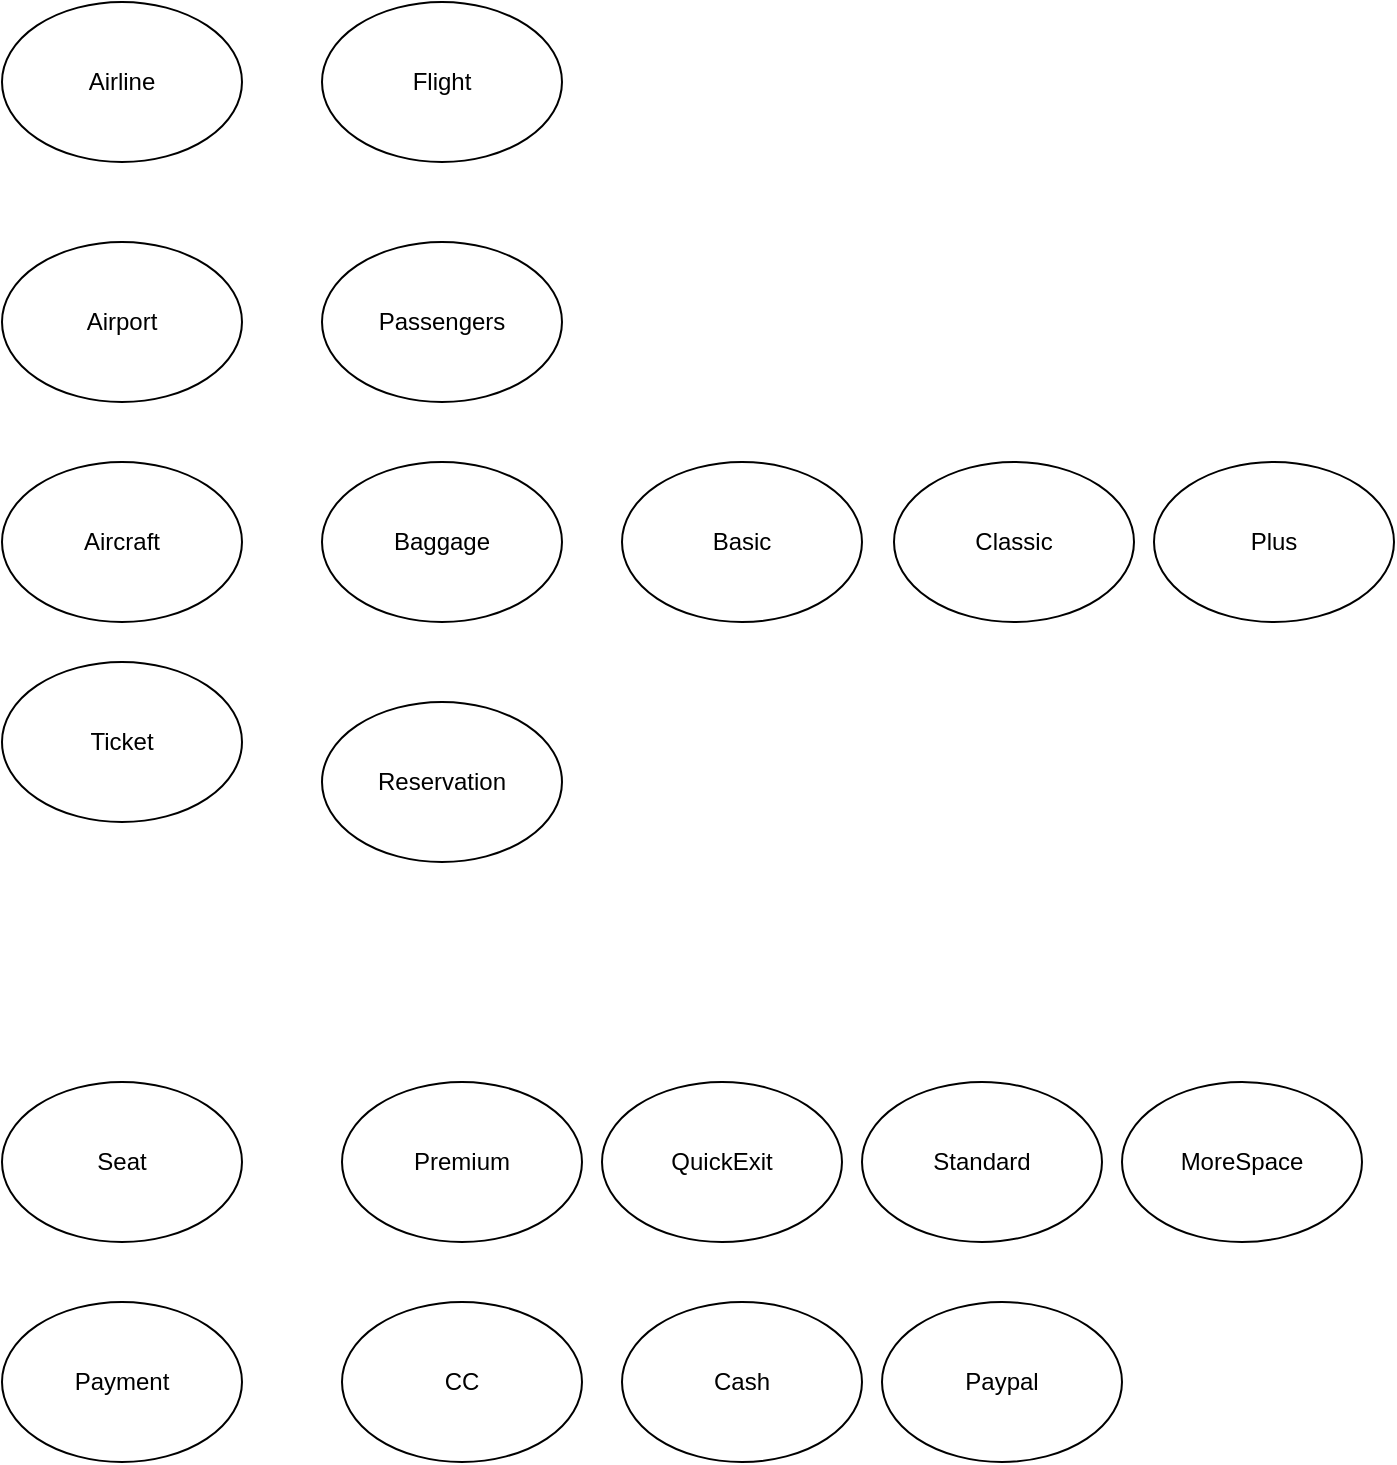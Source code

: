 <mxfile version="17.5.0" type="device" pages="4"><diagram id="a_uwfFRu3vG44feyyMWs" name="Page-1"><mxGraphModel dx="1298" dy="809" grid="1" gridSize="10" guides="1" tooltips="1" connect="1" arrows="1" fold="1" page="1" pageScale="1" pageWidth="827" pageHeight="1169" math="0" shadow="0"><root><mxCell id="0"/><mxCell id="1" parent="0"/><mxCell id="HZhIgN9hbMMNBSBtxL4_-1" value="Airline" style="ellipse;whiteSpace=wrap;html=1;" parent="1" vertex="1"><mxGeometry x="30" y="70" width="120" height="80" as="geometry"/></mxCell><mxCell id="HZhIgN9hbMMNBSBtxL4_-2" value="Airport" style="ellipse;whiteSpace=wrap;html=1;" parent="1" vertex="1"><mxGeometry x="30" y="190" width="120" height="80" as="geometry"/></mxCell><mxCell id="HZhIgN9hbMMNBSBtxL4_-3" value="Flight" style="ellipse;whiteSpace=wrap;html=1;" parent="1" vertex="1"><mxGeometry x="190" y="70" width="120" height="80" as="geometry"/></mxCell><mxCell id="HZhIgN9hbMMNBSBtxL4_-4" value="Passengers" style="ellipse;whiteSpace=wrap;html=1;" parent="1" vertex="1"><mxGeometry x="190" y="190" width="120" height="80" as="geometry"/></mxCell><mxCell id="HZhIgN9hbMMNBSBtxL4_-5" value="Aircraft" style="ellipse;whiteSpace=wrap;html=1;" parent="1" vertex="1"><mxGeometry x="30" y="300" width="120" height="80" as="geometry"/></mxCell><mxCell id="HZhIgN9hbMMNBSBtxL4_-6" value="Baggage" style="ellipse;whiteSpace=wrap;html=1;" parent="1" vertex="1"><mxGeometry x="190" y="300" width="120" height="80" as="geometry"/></mxCell><mxCell id="HZhIgN9hbMMNBSBtxL4_-7" value="Ticket" style="ellipse;whiteSpace=wrap;html=1;" parent="1" vertex="1"><mxGeometry x="30" y="400" width="120" height="80" as="geometry"/></mxCell><mxCell id="HZhIgN9hbMMNBSBtxL4_-9" value="Reservation" style="ellipse;whiteSpace=wrap;html=1;" parent="1" vertex="1"><mxGeometry x="190" y="420" width="120" height="80" as="geometry"/></mxCell><mxCell id="HZhIgN9hbMMNBSBtxL4_-10" value="Basic" style="ellipse;whiteSpace=wrap;html=1;" parent="1" vertex="1"><mxGeometry x="340" y="300" width="120" height="80" as="geometry"/></mxCell><mxCell id="HZhIgN9hbMMNBSBtxL4_-11" value="Classic" style="ellipse;whiteSpace=wrap;html=1;" parent="1" vertex="1"><mxGeometry x="476" y="300" width="120" height="80" as="geometry"/></mxCell><mxCell id="HZhIgN9hbMMNBSBtxL4_-12" value="Plus" style="ellipse;whiteSpace=wrap;html=1;" parent="1" vertex="1"><mxGeometry x="606" y="300" width="120" height="80" as="geometry"/></mxCell><mxCell id="HZhIgN9hbMMNBSBtxL4_-13" value="Seat" style="ellipse;whiteSpace=wrap;html=1;" parent="1" vertex="1"><mxGeometry x="30" y="610" width="120" height="80" as="geometry"/></mxCell><mxCell id="HZhIgN9hbMMNBSBtxL4_-14" value="Premium" style="ellipse;whiteSpace=wrap;html=1;" parent="1" vertex="1"><mxGeometry x="200" y="610" width="120" height="80" as="geometry"/></mxCell><mxCell id="HZhIgN9hbMMNBSBtxL4_-15" value="QuickExit" style="ellipse;whiteSpace=wrap;html=1;" parent="1" vertex="1"><mxGeometry x="330" y="610" width="120" height="80" as="geometry"/></mxCell><mxCell id="HZhIgN9hbMMNBSBtxL4_-17" value="Standard" style="ellipse;whiteSpace=wrap;html=1;" parent="1" vertex="1"><mxGeometry x="460" y="610" width="120" height="80" as="geometry"/></mxCell><mxCell id="HZhIgN9hbMMNBSBtxL4_-18" value="MoreSpace" style="ellipse;whiteSpace=wrap;html=1;" parent="1" vertex="1"><mxGeometry x="590" y="610" width="120" height="80" as="geometry"/></mxCell><mxCell id="HZhIgN9hbMMNBSBtxL4_-21" value="Payment" style="ellipse;whiteSpace=wrap;html=1;" parent="1" vertex="1"><mxGeometry x="30" y="720" width="120" height="80" as="geometry"/></mxCell><mxCell id="HZhIgN9hbMMNBSBtxL4_-22" value="CC" style="ellipse;whiteSpace=wrap;html=1;" parent="1" vertex="1"><mxGeometry x="200" y="720" width="120" height="80" as="geometry"/></mxCell><mxCell id="HZhIgN9hbMMNBSBtxL4_-23" value="Cash" style="ellipse;whiteSpace=wrap;html=1;" parent="1" vertex="1"><mxGeometry x="340" y="720" width="120" height="80" as="geometry"/></mxCell><mxCell id="HZhIgN9hbMMNBSBtxL4_-24" value="Paypal" style="ellipse;whiteSpace=wrap;html=1;" parent="1" vertex="1"><mxGeometry x="470" y="720" width="120" height="80" as="geometry"/></mxCell></root></mxGraphModel></diagram><diagram id="KmW5DeA9jSGPlyoDzSWc" name="Page-2"><mxGraphModel dx="1538" dy="1978" grid="1" gridSize="10" guides="1" tooltips="1" connect="1" arrows="1" fold="1" page="1" pageScale="1" pageWidth="827" pageHeight="1169" math="0" shadow="0"><root><mxCell id="I9JeGQRTR1h7zOZAoQEw-0"/><mxCell id="I9JeGQRTR1h7zOZAoQEw-1" parent="I9JeGQRTR1h7zOZAoQEw-0"/><mxCell id="eCKdmhLpp4G60DsNMGxf-1" style="edgeStyle=orthogonalEdgeStyle;rounded=0;orthogonalLoop=1;jettySize=auto;html=1;" parent="I9JeGQRTR1h7zOZAoQEw-1" source="tv_BEO9VZ9DkqVqSIAEs-0" target="eCKdmhLpp4G60DsNMGxf-0" edge="1"><mxGeometry relative="1" as="geometry"/></mxCell><mxCell id="tv_BEO9VZ9DkqVqSIAEs-0" value="Flight" style="ellipse;whiteSpace=wrap;html=1;" parent="I9JeGQRTR1h7zOZAoQEw-1" vertex="1"><mxGeometry x="70" y="20" width="120" height="70" as="geometry"/></mxCell><mxCell id="3WEuZ0M2PVAm74uRPGSC-1" style="edgeStyle=orthogonalEdgeStyle;rounded=0;orthogonalLoop=1;jettySize=auto;html=1;entryX=0.5;entryY=0;entryDx=0;entryDy=0;" parent="I9JeGQRTR1h7zOZAoQEw-1" source="eCKdmhLpp4G60DsNMGxf-0" target="3WEuZ0M2PVAm74uRPGSC-0" edge="1"><mxGeometry relative="1" as="geometry"/></mxCell><mxCell id="eCKdmhLpp4G60DsNMGxf-0" value="Airport" style="ellipse;whiteSpace=wrap;html=1;" parent="I9JeGQRTR1h7zOZAoQEw-1" vertex="1"><mxGeometry x="70" y="140" width="120" height="80" as="geometry"/></mxCell><mxCell id="JhBUEWaMXx4jxa0Gp677-1" style="edgeStyle=orthogonalEdgeStyle;rounded=0;orthogonalLoop=1;jettySize=auto;html=1;entryX=0.5;entryY=0;entryDx=0;entryDy=0;" parent="I9JeGQRTR1h7zOZAoQEw-1" source="3WEuZ0M2PVAm74uRPGSC-0" target="JhBUEWaMXx4jxa0Gp677-0" edge="1"><mxGeometry relative="1" as="geometry"/></mxCell><mxCell id="3WEuZ0M2PVAm74uRPGSC-0" value="Aircraft" style="ellipse;whiteSpace=wrap;html=1;" parent="I9JeGQRTR1h7zOZAoQEw-1" vertex="1"><mxGeometry x="70" y="280" width="120" height="80" as="geometry"/></mxCell><mxCell id="JhBUEWaMXx4jxa0Gp677-0" value="Airline" style="ellipse;whiteSpace=wrap;html=1;" parent="I9JeGQRTR1h7zOZAoQEw-1" vertex="1"><mxGeometry x="70" y="400" width="120" height="80" as="geometry"/></mxCell><mxCell id="JVO5oGrmzNmtSRmciASG-1" style="edgeStyle=orthogonalEdgeStyle;rounded=0;orthogonalLoop=1;jettySize=auto;html=1;entryX=1;entryY=0.5;entryDx=0;entryDy=0;" parent="I9JeGQRTR1h7zOZAoQEw-1" source="JVO5oGrmzNmtSRmciASG-0" target="tv_BEO9VZ9DkqVqSIAEs-0" edge="1"><mxGeometry relative="1" as="geometry"/></mxCell><mxCell id="CA2OW-69kAXnZ0AIsn0A-1" style="edgeStyle=orthogonalEdgeStyle;rounded=0;orthogonalLoop=1;jettySize=auto;html=1;entryX=0.5;entryY=0;entryDx=0;entryDy=0;" parent="I9JeGQRTR1h7zOZAoQEw-1" source="JVO5oGrmzNmtSRmciASG-0" target="CA2OW-69kAXnZ0AIsn0A-0" edge="1"><mxGeometry relative="1" as="geometry"/></mxCell><mxCell id="J2_vntxFzoTJBFhkqHbi-1" style="edgeStyle=orthogonalEdgeStyle;rounded=0;orthogonalLoop=1;jettySize=auto;html=1;" parent="I9JeGQRTR1h7zOZAoQEw-1" source="JVO5oGrmzNmtSRmciASG-0" target="J2_vntxFzoTJBFhkqHbi-0" edge="1"><mxGeometry relative="1" as="geometry"/></mxCell><mxCell id="S6NK3jqSGST2RUoQkWx9-1" style="edgeStyle=orthogonalEdgeStyle;rounded=0;orthogonalLoop=1;jettySize=auto;html=1;entryX=0.5;entryY=0;entryDx=0;entryDy=0;" parent="I9JeGQRTR1h7zOZAoQEw-1" source="JVO5oGrmzNmtSRmciASG-0" target="S6NK3jqSGST2RUoQkWx9-0" edge="1"><mxGeometry relative="1" as="geometry"/></mxCell><mxCell id="JVO5oGrmzNmtSRmciASG-0" value="Ticket" style="ellipse;whiteSpace=wrap;html=1;" parent="I9JeGQRTR1h7zOZAoQEw-1" vertex="1"><mxGeometry x="324" y="15" width="120" height="80" as="geometry"/></mxCell><mxCell id="CA2OW-69kAXnZ0AIsn0A-0" value="Passengers" style="ellipse;whiteSpace=wrap;html=1;" parent="I9JeGQRTR1h7zOZAoQEw-1" vertex="1"><mxGeometry x="324" y="140" width="120" height="80" as="geometry"/></mxCell><mxCell id="J2_vntxFzoTJBFhkqHbi-0" value="Baggage" style="ellipse;whiteSpace=wrap;html=1;" parent="I9JeGQRTR1h7zOZAoQEw-1" vertex="1"><mxGeometry x="480" y="140" width="120" height="80" as="geometry"/></mxCell><mxCell id="S6NK3jqSGST2RUoQkWx9-0" value="Seat" style="ellipse;whiteSpace=wrap;html=1;" parent="I9JeGQRTR1h7zOZAoQEw-1" vertex="1"><mxGeometry x="640" y="140" width="120" height="80" as="geometry"/></mxCell><mxCell id="be31aoiLNStLM6JRSYig-1" style="edgeStyle=orthogonalEdgeStyle;rounded=0;orthogonalLoop=1;jettySize=auto;html=1;entryX=0.5;entryY=0;entryDx=0;entryDy=0;" parent="I9JeGQRTR1h7zOZAoQEw-1" source="be31aoiLNStLM6JRSYig-0" target="JVO5oGrmzNmtSRmciASG-0" edge="1"><mxGeometry relative="1" as="geometry"/></mxCell><mxCell id="4_vLGrYF5ggEElnCvfEf-1" style="edgeStyle=orthogonalEdgeStyle;rounded=0;orthogonalLoop=1;jettySize=auto;html=1;" parent="I9JeGQRTR1h7zOZAoQEw-1" source="be31aoiLNStLM6JRSYig-0" target="4_vLGrYF5ggEElnCvfEf-0" edge="1"><mxGeometry relative="1" as="geometry"/></mxCell><mxCell id="be31aoiLNStLM6JRSYig-0" value="Reservation" style="ellipse;whiteSpace=wrap;html=1;" parent="I9JeGQRTR1h7zOZAoQEw-1" vertex="1"><mxGeometry x="324" y="-140" width="120" height="80" as="geometry"/></mxCell><mxCell id="4_vLGrYF5ggEElnCvfEf-0" value="Payment" style="ellipse;whiteSpace=wrap;html=1;" parent="I9JeGQRTR1h7zOZAoQEw-1" vertex="1"><mxGeometry x="540" y="-140" width="120" height="80" as="geometry"/></mxCell></root></mxGraphModel></diagram><diagram id="tEo7QOd-Q7iEK23yBEtt" name="UML"><mxGraphModel dx="1061" dy="558" grid="1" gridSize="10" guides="1" tooltips="1" connect="1" arrows="1" fold="1" page="1" pageScale="1" pageWidth="827" pageHeight="1169" math="0" shadow="0"><root><mxCell id="0"/><mxCell id="1" parent="0"/><mxCell id="F2ZtHa2dOyLgXMzhOq1F-2" value="Airline" style="swimlane;fontStyle=0;childLayout=stackLayout;horizontal=1;startSize=30;horizontalStack=0;resizeParent=1;resizeParentMax=0;resizeLast=0;collapsible=1;marginBottom=0;" parent="1" vertex="1"><mxGeometry x="1097" y="390" width="140" height="90" as="geometry"/></mxCell><mxCell id="F2ZtHa2dOyLgXMzhOq1F-3" value="+ code: String" style="text;strokeColor=none;fillColor=none;align=left;verticalAlign=middle;spacingLeft=4;spacingRight=4;overflow=hidden;points=[[0,0.5],[1,0.5]];portConstraint=eastwest;rotatable=0;" parent="F2ZtHa2dOyLgXMzhOq1F-2" vertex="1"><mxGeometry y="30" width="140" height="30" as="geometry"/></mxCell><mxCell id="F2ZtHa2dOyLgXMzhOq1F-4" value="+ name: String" style="text;strokeColor=none;fillColor=none;align=left;verticalAlign=middle;spacingLeft=4;spacingRight=4;overflow=hidden;points=[[0,0.5],[1,0.5]];portConstraint=eastwest;rotatable=0;" parent="F2ZtHa2dOyLgXMzhOq1F-2" vertex="1"><mxGeometry y="60" width="140" height="30" as="geometry"/></mxCell><mxCell id="F2ZtHa2dOyLgXMzhOq1F-6" value="Airport" style="swimlane;fontStyle=0;childLayout=stackLayout;horizontal=1;startSize=30;horizontalStack=0;resizeParent=1;resizeParentMax=0;resizeLast=0;collapsible=1;marginBottom=0;" parent="1" vertex="1"><mxGeometry x="1097" y="265" width="140" height="90" as="geometry"><mxRectangle x="70" y="100" width="70" height="30" as="alternateBounds"/></mxGeometry></mxCell><mxCell id="F2ZtHa2dOyLgXMzhOq1F-7" value="+ code: String" style="text;strokeColor=none;fillColor=none;align=left;verticalAlign=middle;spacingLeft=4;spacingRight=4;overflow=hidden;points=[[0,0.5],[1,0.5]];portConstraint=eastwest;rotatable=0;" parent="F2ZtHa2dOyLgXMzhOq1F-6" vertex="1"><mxGeometry y="30" width="140" height="30" as="geometry"/></mxCell><mxCell id="F2ZtHa2dOyLgXMzhOq1F-8" value="+ name: String" style="text;strokeColor=none;fillColor=none;align=left;verticalAlign=middle;spacingLeft=4;spacingRight=4;overflow=hidden;points=[[0,0.5],[1,0.5]];portConstraint=eastwest;rotatable=0;" parent="F2ZtHa2dOyLgXMzhOq1F-6" vertex="1"><mxGeometry y="60" width="140" height="30" as="geometry"/></mxCell><mxCell id="F2ZtHa2dOyLgXMzhOq1F-14" style="edgeStyle=orthogonalEdgeStyle;rounded=0;orthogonalLoop=1;jettySize=auto;html=1;entryX=-0.015;entryY=0.532;entryDx=0;entryDy=0;entryPerimeter=0;" parent="1" source="F2ZtHa2dOyLgXMzhOq1F-9" target="F2ZtHa2dOyLgXMzhOq1F-3" edge="1"><mxGeometry relative="1" as="geometry"/></mxCell><mxCell id="F2ZtHa2dOyLgXMzhOq1F-9" value="Aircraft" style="swimlane;fontStyle=0;childLayout=stackLayout;horizontal=1;startSize=30;horizontalStack=0;resizeParent=1;resizeParentMax=0;resizeLast=0;collapsible=1;marginBottom=0;" parent="1" vertex="1"><mxGeometry x="803.5" y="420" width="220" height="150" as="geometry"><mxRectangle x="70" y="100" width="70" height="30" as="alternateBounds"/></mxGeometry></mxCell><mxCell id="F2ZtHa2dOyLgXMzhOq1F-10" value="+ code: String" style="text;strokeColor=none;fillColor=none;align=left;verticalAlign=middle;spacingLeft=4;spacingRight=4;overflow=hidden;points=[[0,0.5],[1,0.5]];portConstraint=eastwest;rotatable=0;" parent="F2ZtHa2dOyLgXMzhOq1F-9" vertex="1"><mxGeometry y="30" width="220" height="30" as="geometry"/></mxCell><mxCell id="F2ZtHa2dOyLgXMzhOq1F-11" value="+ model: String" style="text;strokeColor=none;fillColor=none;align=left;verticalAlign=middle;spacingLeft=4;spacingRight=4;overflow=hidden;points=[[0,0.5],[1,0.5]];portConstraint=eastwest;rotatable=0;" parent="F2ZtHa2dOyLgXMzhOq1F-9" vertex="1"><mxGeometry y="60" width="220" height="30" as="geometry"/></mxCell><mxCell id="F2ZtHa2dOyLgXMzhOq1F-12" value="+ seatSections: Map&lt;Int, SeatSection&gt;" style="text;strokeColor=none;fillColor=none;align=left;verticalAlign=middle;spacingLeft=4;spacingRight=4;overflow=hidden;points=[[0,0.5],[1,0.5]];portConstraint=eastwest;rotatable=0;" parent="F2ZtHa2dOyLgXMzhOq1F-9" vertex="1"><mxGeometry y="90" width="220" height="30" as="geometry"/></mxCell><mxCell id="XBv8cgXg4sKdCfsdHsZY-20" value="+ model: String" style="text;strokeColor=none;fillColor=none;align=left;verticalAlign=middle;spacingLeft=4;spacingRight=4;overflow=hidden;points=[[0,0.5],[1,0.5]];portConstraint=eastwest;rotatable=0;" vertex="1" parent="F2ZtHa2dOyLgXMzhOq1F-9"><mxGeometry y="120" width="220" height="30" as="geometry"/></mxCell><mxCell id="F2ZtHa2dOyLgXMzhOq1F-15" value="Seat" style="swimlane;fontStyle=0;childLayout=stackLayout;horizontal=1;startSize=30;horizontalStack=0;resizeParent=1;resizeParentMax=0;resizeLast=0;collapsible=1;marginBottom=0;" parent="1" vertex="1"><mxGeometry x="744" y="650" width="146" height="150" as="geometry"/></mxCell><mxCell id="F2ZtHa2dOyLgXMzhOq1F-16" value="+ number: String" style="text;strokeColor=none;fillColor=none;align=left;verticalAlign=middle;spacingLeft=4;spacingRight=4;overflow=hidden;points=[[0,0.5],[1,0.5]];portConstraint=eastwest;rotatable=0;" parent="F2ZtHa2dOyLgXMzhOq1F-15" vertex="1"><mxGeometry y="30" width="146" height="30" as="geometry"/></mxCell><mxCell id="F2ZtHa2dOyLgXMzhOq1F-17" value="+ price: BigDecimal" style="text;strokeColor=none;fillColor=none;align=left;verticalAlign=middle;spacingLeft=4;spacingRight=4;overflow=hidden;points=[[0,0.5],[1,0.5]];portConstraint=eastwest;rotatable=0;" parent="F2ZtHa2dOyLgXMzhOq1F-15" vertex="1"><mxGeometry y="60" width="146" height="30" as="geometry"/></mxCell><mxCell id="XBv8cgXg4sKdCfsdHsZY-27" value="+ seatStatus: SeatStatus" style="text;strokeColor=none;fillColor=none;align=left;verticalAlign=middle;spacingLeft=4;spacingRight=4;overflow=hidden;points=[[0,0.5],[1,0.5]];portConstraint=eastwest;rotatable=0;" vertex="1" parent="F2ZtHa2dOyLgXMzhOq1F-15"><mxGeometry y="90" width="146" height="30" as="geometry"/></mxCell><mxCell id="XBv8cgXg4sKdCfsdHsZY-28" value="+ seatClass: SeatClass" style="text;strokeColor=none;fillColor=none;align=left;verticalAlign=middle;spacingLeft=4;spacingRight=4;overflow=hidden;points=[[0,0.5],[1,0.5]];portConstraint=eastwest;rotatable=0;" vertex="1" parent="F2ZtHa2dOyLgXMzhOq1F-15"><mxGeometry y="120" width="146" height="30" as="geometry"/></mxCell><mxCell id="F2ZtHa2dOyLgXMzhOq1F-18" value="BaggagePackage" style="swimlane;fontStyle=0;childLayout=stackLayout;horizontal=1;startSize=30;horizontalStack=0;resizeParent=1;resizeParentMax=0;resizeLast=0;collapsible=1;marginBottom=0;" parent="1" vertex="1"><mxGeometry x="900" y="650" width="180" height="180" as="geometry"/></mxCell><mxCell id="F2ZtHa2dOyLgXMzhOq1F-19" value="+ name: String" style="text;strokeColor=none;fillColor=none;align=left;verticalAlign=middle;spacingLeft=4;spacingRight=4;overflow=hidden;points=[[0,0.5],[1,0.5]];portConstraint=eastwest;rotatable=0;" parent="F2ZtHa2dOyLgXMzhOq1F-18" vertex="1"><mxGeometry y="30" width="180" height="30" as="geometry"/></mxCell><mxCell id="F2ZtHa2dOyLgXMzhOq1F-20" value="+ price: BigDecimal" style="text;strokeColor=none;fillColor=none;align=left;verticalAlign=middle;spacingLeft=4;spacingRight=4;overflow=hidden;points=[[0,0.5],[1,0.5]];portConstraint=eastwest;rotatable=0;" parent="F2ZtHa2dOyLgXMzhOq1F-18" vertex="1"><mxGeometry y="60" width="180" height="30" as="geometry"/></mxCell><mxCell id="F2ZtHa2dOyLgXMzhOq1F-21" value="+ personalQty: Int" style="text;strokeColor=none;fillColor=none;align=left;verticalAlign=middle;spacingLeft=4;spacingRight=4;overflow=hidden;points=[[0,0.5],[1,0.5]];portConstraint=eastwest;rotatable=0;" parent="F2ZtHa2dOyLgXMzhOq1F-18" vertex="1"><mxGeometry y="90" width="180" height="30" as="geometry"/></mxCell><mxCell id="F2ZtHa2dOyLgXMzhOq1F-22" value="+ handQty: Int" style="text;strokeColor=none;fillColor=none;align=left;verticalAlign=middle;spacingLeft=4;spacingRight=4;overflow=hidden;points=[[0,0.5],[1,0.5]];portConstraint=eastwest;rotatable=0;" parent="F2ZtHa2dOyLgXMzhOq1F-18" vertex="1"><mxGeometry y="120" width="180" height="30" as="geometry"/></mxCell><mxCell id="F2ZtHa2dOyLgXMzhOq1F-23" value="+ checked: Int" style="text;strokeColor=none;fillColor=none;align=left;verticalAlign=middle;spacingLeft=4;spacingRight=4;overflow=hidden;points=[[0,0.5],[1,0.5]];portConstraint=eastwest;rotatable=0;" parent="F2ZtHa2dOyLgXMzhOq1F-18" vertex="1"><mxGeometry y="150" width="180" height="30" as="geometry"/></mxCell><mxCell id="F2ZtHa2dOyLgXMzhOq1F-24" value="Passenger" style="swimlane;fontStyle=0;childLayout=stackLayout;horizontal=1;startSize=30;horizontalStack=0;resizeParent=1;resizeParentMax=0;resizeLast=0;collapsible=1;marginBottom=0;" parent="1" vertex="1"><mxGeometry x="590" y="650" width="140" height="120" as="geometry"><mxRectangle x="70" y="100" width="70" height="30" as="alternateBounds"/></mxGeometry></mxCell><mxCell id="F2ZtHa2dOyLgXMzhOq1F-25" value="+ name: String" style="text;strokeColor=none;fillColor=none;align=left;verticalAlign=middle;spacingLeft=4;spacingRight=4;overflow=hidden;points=[[0,0.5],[1,0.5]];portConstraint=eastwest;rotatable=0;" parent="F2ZtHa2dOyLgXMzhOq1F-24" vertex="1"><mxGeometry y="30" width="140" height="30" as="geometry"/></mxCell><mxCell id="F2ZtHa2dOyLgXMzhOq1F-26" value="+ email: String" style="text;strokeColor=none;fillColor=none;align=left;verticalAlign=middle;spacingLeft=4;spacingRight=4;overflow=hidden;points=[[0,0.5],[1,0.5]];portConstraint=eastwest;rotatable=0;" parent="F2ZtHa2dOyLgXMzhOq1F-24" vertex="1"><mxGeometry y="60" width="140" height="30" as="geometry"/></mxCell><mxCell id="F2ZtHa2dOyLgXMzhOq1F-27" value="+ phone: String" style="text;strokeColor=none;fillColor=none;align=left;verticalAlign=middle;spacingLeft=4;spacingRight=4;overflow=hidden;points=[[0,0.5],[1,0.5]];portConstraint=eastwest;rotatable=0;" parent="F2ZtHa2dOyLgXMzhOq1F-24" vertex="1"><mxGeometry y="90" width="140" height="30" as="geometry"/></mxCell><mxCell id="F2ZtHa2dOyLgXMzhOq1F-37" style="edgeStyle=orthogonalEdgeStyle;rounded=0;orthogonalLoop=1;jettySize=auto;html=1;" parent="1" source="F2ZtHa2dOyLgXMzhOq1F-28" target="F2ZtHa2dOyLgXMzhOq1F-35" edge="1"><mxGeometry relative="1" as="geometry"><mxPoint x="820" y="300" as="targetPoint"/><Array as="points"><mxPoint x="880" y="310"/></Array></mxGeometry></mxCell><mxCell id="F2ZtHa2dOyLgXMzhOq1F-39" style="edgeStyle=orthogonalEdgeStyle;rounded=0;orthogonalLoop=1;jettySize=auto;html=1;entryX=0.008;entryY=0.326;entryDx=0;entryDy=0;entryPerimeter=0;" parent="1" source="F2ZtHa2dOyLgXMzhOq1F-28" target="F2ZtHa2dOyLgXMzhOq1F-11" edge="1"><mxGeometry relative="1" as="geometry"/></mxCell><mxCell id="F2ZtHa2dOyLgXMzhOq1F-28" value="Flight" style="swimlane;fontStyle=0;childLayout=stackLayout;horizontal=1;startSize=30;horizontalStack=0;resizeParent=1;resizeParentMax=0;resizeLast=0;collapsible=1;marginBottom=0;" parent="1" vertex="1"><mxGeometry x="370" y="220" width="360" height="180" as="geometry"/></mxCell><mxCell id="F2ZtHa2dOyLgXMzhOq1F-29" value="+ number: String" style="text;strokeColor=none;fillColor=none;align=left;verticalAlign=middle;spacingLeft=4;spacingRight=4;overflow=hidden;points=[[0,0.5],[1,0.5]];portConstraint=eastwest;rotatable=0;" parent="F2ZtHa2dOyLgXMzhOq1F-28" vertex="1"><mxGeometry y="30" width="360" height="30" as="geometry"/></mxCell><mxCell id="F2ZtHa2dOyLgXMzhOq1F-30" value="+ airCraft: Aircraft" style="text;strokeColor=none;fillColor=none;align=left;verticalAlign=middle;spacingLeft=4;spacingRight=4;overflow=hidden;points=[[0,0.5],[1,0.5]];portConstraint=eastwest;rotatable=0;" parent="F2ZtHa2dOyLgXMzhOq1F-28" vertex="1"><mxGeometry y="60" width="360" height="30" as="geometry"/></mxCell><mxCell id="F2ZtHa2dOyLgXMzhOq1F-31" value="+ price: Bigdecimal" style="text;strokeColor=none;fillColor=none;align=left;verticalAlign=middle;spacingLeft=4;spacingRight=4;overflow=hidden;points=[[0,0.5],[1,0.5]];portConstraint=eastwest;rotatable=0;" parent="F2ZtHa2dOyLgXMzhOq1F-28" vertex="1"><mxGeometry y="90" width="360" height="30" as="geometry"/></mxCell><mxCell id="F2ZtHa2dOyLgXMzhOq1F-32" value="+ duration: Duration" style="text;strokeColor=none;fillColor=none;align=left;verticalAlign=middle;spacingLeft=4;spacingRight=4;overflow=hidden;points=[[0,0.5],[1,0.5]];portConstraint=eastwest;rotatable=0;" parent="F2ZtHa2dOyLgXMzhOq1F-28" vertex="1"><mxGeometry y="120" width="360" height="30" as="geometry"/></mxCell><mxCell id="F2ZtHa2dOyLgXMzhOq1F-33" value="+ DepartureArrivalBoooking: Pair&lt;AirportBookin, AirportBooking&gt;" style="text;strokeColor=none;fillColor=none;align=left;verticalAlign=middle;spacingLeft=4;spacingRight=4;overflow=hidden;points=[[0,0.5],[1,0.5]];portConstraint=eastwest;rotatable=0;" parent="F2ZtHa2dOyLgXMzhOq1F-28" vertex="1"><mxGeometry y="150" width="360" height="30" as="geometry"/></mxCell><mxCell id="F2ZtHa2dOyLgXMzhOq1F-38" style="edgeStyle=orthogonalEdgeStyle;rounded=0;orthogonalLoop=1;jettySize=auto;html=1;" parent="1" source="F2ZtHa2dOyLgXMzhOq1F-34" target="F2ZtHa2dOyLgXMzhOq1F-7" edge="1"><mxGeometry relative="1" as="geometry"/></mxCell><mxCell id="F2ZtHa2dOyLgXMzhOq1F-34" value="AirportBooking" style="swimlane;fontStyle=0;childLayout=stackLayout;horizontal=1;startSize=30;horizontalStack=0;resizeParent=1;resizeParentMax=0;resizeLast=0;collapsible=1;marginBottom=0;" parent="1" vertex="1"><mxGeometry x="823.5" y="265" width="180" height="90" as="geometry"/></mxCell><mxCell id="F2ZtHa2dOyLgXMzhOq1F-35" value="+ airport: Airport" style="text;strokeColor=none;fillColor=none;align=left;verticalAlign=middle;spacingLeft=4;spacingRight=4;overflow=hidden;points=[[0,0.5],[1,0.5]];portConstraint=eastwest;rotatable=0;" parent="F2ZtHa2dOyLgXMzhOq1F-34" vertex="1"><mxGeometry y="30" width="180" height="30" as="geometry"/></mxCell><mxCell id="F2ZtHa2dOyLgXMzhOq1F-36" value="+ dateTime: LocalDateTime" style="text;strokeColor=none;fillColor=none;align=left;verticalAlign=middle;spacingLeft=4;spacingRight=4;overflow=hidden;points=[[0,0.5],[1,0.5]];portConstraint=eastwest;rotatable=0;" parent="F2ZtHa2dOyLgXMzhOq1F-34" vertex="1"><mxGeometry y="60" width="180" height="30" as="geometry"/></mxCell><mxCell id="F2ZtHa2dOyLgXMzhOq1F-46" style="edgeStyle=orthogonalEdgeStyle;rounded=0;orthogonalLoop=1;jettySize=auto;html=1;entryX=0.5;entryY=0;entryDx=0;entryDy=0;" parent="1" source="F2ZtHa2dOyLgXMzhOq1F-40" target="F2ZtHa2dOyLgXMzhOq1F-15" edge="1"><mxGeometry relative="1" as="geometry"/></mxCell><mxCell id="F2ZtHa2dOyLgXMzhOq1F-47" style="edgeStyle=orthogonalEdgeStyle;rounded=0;orthogonalLoop=1;jettySize=auto;html=1;entryX=0.5;entryY=0;entryDx=0;entryDy=0;" parent="1" source="F2ZtHa2dOyLgXMzhOq1F-40" target="F2ZtHa2dOyLgXMzhOq1F-18" edge="1"><mxGeometry relative="1" as="geometry"/></mxCell><mxCell id="F2ZtHa2dOyLgXMzhOq1F-48" style="edgeStyle=orthogonalEdgeStyle;rounded=0;orthogonalLoop=1;jettySize=auto;html=1;entryX=0.264;entryY=0.992;entryDx=0;entryDy=0;entryPerimeter=0;" parent="1" source="F2ZtHa2dOyLgXMzhOq1F-40" target="F2ZtHa2dOyLgXMzhOq1F-33" edge="1"><mxGeometry relative="1" as="geometry"/></mxCell><mxCell id="F2ZtHa2dOyLgXMzhOq1F-40" value="Ticket" style="swimlane;fontStyle=0;childLayout=stackLayout;horizontal=1;startSize=30;horizontalStack=0;resizeParent=1;resizeParentMax=0;resizeLast=0;collapsible=1;marginBottom=0;" parent="1" vertex="1"><mxGeometry x="370" y="525" width="190" height="150" as="geometry"/></mxCell><mxCell id="F2ZtHa2dOyLgXMzhOq1F-41" value="+ flight: Flight" style="text;strokeColor=none;fillColor=none;align=left;verticalAlign=middle;spacingLeft=4;spacingRight=4;overflow=hidden;points=[[0,0.5],[1,0.5]];portConstraint=eastwest;rotatable=0;" parent="F2ZtHa2dOyLgXMzhOq1F-40" vertex="1"><mxGeometry y="30" width="190" height="30" as="geometry"/></mxCell><mxCell id="F2ZtHa2dOyLgXMzhOq1F-42" value="+ passenger: Passenger" style="text;strokeColor=none;fillColor=none;align=left;verticalAlign=middle;spacingLeft=4;spacingRight=4;overflow=hidden;points=[[0,0.5],[1,0.5]];portConstraint=eastwest;rotatable=0;" parent="F2ZtHa2dOyLgXMzhOq1F-40" vertex="1"><mxGeometry y="60" width="190" height="30" as="geometry"/></mxCell><mxCell id="F2ZtHa2dOyLgXMzhOq1F-43" value="+ seat: Seat" style="text;strokeColor=none;fillColor=none;align=left;verticalAlign=middle;spacingLeft=4;spacingRight=4;overflow=hidden;points=[[0,0.5],[1,0.5]];portConstraint=eastwest;rotatable=0;" parent="F2ZtHa2dOyLgXMzhOq1F-40" vertex="1"><mxGeometry y="90" width="190" height="30" as="geometry"/></mxCell><mxCell id="F2ZtHa2dOyLgXMzhOq1F-44" value="+ baggage: BaggagePackage" style="text;strokeColor=none;fillColor=none;align=left;verticalAlign=middle;spacingLeft=4;spacingRight=4;overflow=hidden;points=[[0,0.5],[1,0.5]];portConstraint=eastwest;rotatable=0;" parent="F2ZtHa2dOyLgXMzhOq1F-40" vertex="1"><mxGeometry y="120" width="190" height="30" as="geometry"/></mxCell><mxCell id="F2ZtHa2dOyLgXMzhOq1F-45" style="edgeStyle=orthogonalEdgeStyle;rounded=0;orthogonalLoop=1;jettySize=auto;html=1;entryX=0.5;entryY=0;entryDx=0;entryDy=0;" parent="1" source="F2ZtHa2dOyLgXMzhOq1F-42" target="F2ZtHa2dOyLgXMzhOq1F-24" edge="1"><mxGeometry relative="1" as="geometry"/></mxCell><mxCell id="F2ZtHa2dOyLgXMzhOq1F-53" style="edgeStyle=orthogonalEdgeStyle;rounded=0;orthogonalLoop=1;jettySize=auto;html=1;entryX=0;entryY=0.5;entryDx=0;entryDy=0;" parent="1" source="F2ZtHa2dOyLgXMzhOq1F-49" target="F2ZtHa2dOyLgXMzhOq1F-43" edge="1"><mxGeometry relative="1" as="geometry"/></mxCell><mxCell id="F2ZtHa2dOyLgXMzhOq1F-49" value="Reservation" style="swimlane;fontStyle=0;childLayout=stackLayout;horizontal=1;startSize=30;horizontalStack=0;resizeParent=1;resizeParentMax=0;resizeLast=0;collapsible=1;marginBottom=0;" parent="1" vertex="1"><mxGeometry x="50" y="220" width="230" height="120" as="geometry"/></mxCell><mxCell id="F2ZtHa2dOyLgXMzhOq1F-50" value="+ code: String" style="text;strokeColor=none;fillColor=none;align=left;verticalAlign=middle;spacingLeft=4;spacingRight=4;overflow=hidden;points=[[0,0.5],[1,0.5]];portConstraint=eastwest;rotatable=0;" parent="F2ZtHa2dOyLgXMzhOq1F-49" vertex="1"><mxGeometry y="30" width="230" height="30" as="geometry"/></mxCell><mxCell id="F2ZtHa2dOyLgXMzhOq1F-51" value="+ departureTickets: List&lt;Ticket&gt;" style="text;strokeColor=none;fillColor=none;align=left;verticalAlign=middle;spacingLeft=4;spacingRight=4;overflow=hidden;points=[[0,0.5],[1,0.5]];portConstraint=eastwest;rotatable=0;" parent="F2ZtHa2dOyLgXMzhOq1F-49" vertex="1"><mxGeometry y="60" width="230" height="30" as="geometry"/></mxCell><mxCell id="F2ZtHa2dOyLgXMzhOq1F-52" value="+ returnTickets: List&lt;Ticket&gt;" style="text;strokeColor=none;fillColor=none;align=left;verticalAlign=middle;spacingLeft=4;spacingRight=4;overflow=hidden;points=[[0,0.5],[1,0.5]];portConstraint=eastwest;rotatable=0;" parent="F2ZtHa2dOyLgXMzhOq1F-49" vertex="1"><mxGeometry y="90" width="230" height="30" as="geometry"/></mxCell><mxCell id="XBv8cgXg4sKdCfsdHsZY-7" style="edgeStyle=orthogonalEdgeStyle;rounded=0;orthogonalLoop=1;jettySize=auto;html=1;" edge="1" parent="1" source="XBv8cgXg4sKdCfsdHsZY-1" target="F2ZtHa2dOyLgXMzhOq1F-15"><mxGeometry relative="1" as="geometry"/></mxCell><mxCell id="XBv8cgXg4sKdCfsdHsZY-1" value="&lt;&lt;enum&gt;&gt;&#10;SeatStatus" style="swimlane;fontStyle=1;align=center;verticalAlign=top;childLayout=stackLayout;horizontal=1;startSize=40;horizontalStack=0;resizeParent=1;resizeParentMax=0;resizeLast=0;collapsible=1;marginBottom=0;" vertex="1" parent="1"><mxGeometry x="540" y="940" width="160" height="80" as="geometry"/></mxCell><mxCell id="XBv8cgXg4sKdCfsdHsZY-2" value="AVAILABLE&#10;RESERVED" style="text;strokeColor=none;fillColor=none;align=left;verticalAlign=top;spacingLeft=4;spacingRight=4;overflow=hidden;rotatable=0;points=[[0,0.5],[1,0.5]];portConstraint=eastwest;" vertex="1" parent="XBv8cgXg4sKdCfsdHsZY-1"><mxGeometry y="40" width="160" height="40" as="geometry"/></mxCell><mxCell id="XBv8cgXg4sKdCfsdHsZY-9" style="edgeStyle=orthogonalEdgeStyle;rounded=0;orthogonalLoop=1;jettySize=auto;html=1;" edge="1" parent="1" source="XBv8cgXg4sKdCfsdHsZY-5" target="F2ZtHa2dOyLgXMzhOq1F-15"><mxGeometry relative="1" as="geometry"/></mxCell><mxCell id="XBv8cgXg4sKdCfsdHsZY-5" value="&lt;&lt;enum&gt;&gt;&#10;SeatClass" style="swimlane;fontStyle=1;align=center;verticalAlign=top;childLayout=stackLayout;horizontal=1;startSize=40;horizontalStack=0;resizeParent=1;resizeParentMax=0;resizeLast=0;collapsible=1;marginBottom=0;" vertex="1" parent="1"><mxGeometry x="950" y="920" width="160" height="120" as="geometry"/></mxCell><mxCell id="XBv8cgXg4sKdCfsdHsZY-6" value="ECONOMY(&quot;E&quot;)&#10;PLUS(&quot;P&quot;)&#10;BUSINESS(&quot;B&quot;)&#10;FIRST(&quot;F)&#10;" style="text;strokeColor=none;fillColor=none;align=left;verticalAlign=top;spacingLeft=4;spacingRight=4;overflow=hidden;rotatable=0;points=[[0,0.5],[1,0.5]];portConstraint=eastwest;" vertex="1" parent="XBv8cgXg4sKdCfsdHsZY-5"><mxGeometry y="40" width="160" height="80" as="geometry"/></mxCell><mxCell id="XBv8cgXg4sKdCfsdHsZY-10" value="SeatSection" style="swimlane;fontStyle=0;childLayout=stackLayout;horizontal=1;startSize=30;horizontalStack=0;resizeParent=1;resizeParentMax=0;resizeLast=0;collapsible=1;marginBottom=0;" vertex="1" parent="1"><mxGeometry x="1230" y="630" width="180" height="120" as="geometry"/></mxCell><mxCell id="XBv8cgXg4sKdCfsdHsZY-11" value="+seats:  Array&lt;Seat&gt;" style="text;strokeColor=none;fillColor=none;align=left;verticalAlign=middle;spacingLeft=4;spacingRight=4;overflow=hidden;points=[[0,0.5],[1,0.5]];portConstraint=eastwest;rotatable=0;" vertex="1" parent="XBv8cgXg4sKdCfsdHsZY-10"><mxGeometry y="30" width="180" height="30" as="geometry"/></mxCell><mxCell id="XBv8cgXg4sKdCfsdHsZY-16" value="+price:  BigDecimal" style="text;strokeColor=none;fillColor=none;align=left;verticalAlign=middle;spacingLeft=4;spacingRight=4;overflow=hidden;points=[[0,0.5],[1,0.5]];portConstraint=eastwest;rotatable=0;" vertex="1" parent="XBv8cgXg4sKdCfsdHsZY-10"><mxGeometry y="60" width="180" height="30" as="geometry"/></mxCell><mxCell id="XBv8cgXg4sKdCfsdHsZY-17" value="+seatClass: SeatClass" style="text;strokeColor=none;fillColor=none;align=left;verticalAlign=middle;spacingLeft=4;spacingRight=4;overflow=hidden;points=[[0,0.5],[1,0.5]];portConstraint=eastwest;rotatable=0;" vertex="1" parent="XBv8cgXg4sKdCfsdHsZY-10"><mxGeometry y="90" width="180" height="30" as="geometry"/></mxCell><mxCell id="XBv8cgXg4sKdCfsdHsZY-18" style="edgeStyle=orthogonalEdgeStyle;rounded=0;orthogonalLoop=1;jettySize=auto;html=1;entryX=0;entryY=0.5;entryDx=0;entryDy=0;" edge="1" parent="1" source="XBv8cgXg4sKdCfsdHsZY-6" target="XBv8cgXg4sKdCfsdHsZY-16"><mxGeometry relative="1" as="geometry"/></mxCell><mxCell id="XBv8cgXg4sKdCfsdHsZY-19" style="edgeStyle=orthogonalEdgeStyle;rounded=0;orthogonalLoop=1;jettySize=auto;html=1;" edge="1" parent="1" source="F2ZtHa2dOyLgXMzhOq1F-11" target="XBv8cgXg4sKdCfsdHsZY-10"><mxGeometry relative="1" as="geometry"/></mxCell></root></mxGraphModel></diagram><diagram id="0qcgoazwDaUpqRuEXeni" name="Page-4"><mxGraphModel dx="1298" dy="1978" grid="1" gridSize="10" guides="1" tooltips="1" connect="1" arrows="1" fold="1" page="1" pageScale="1" pageWidth="827" pageHeight="1169" math="0" shadow="0"><root><mxCell id="0"/><mxCell id="1" parent="0"/><mxCell id="etwW1RLk7zYG5YpVnFmA-1" value="BaggagePackage" style="swimlane;fontStyle=0;childLayout=stackLayout;horizontal=1;startSize=30;horizontalStack=0;resizeParent=1;resizeParentMax=0;resizeLast=0;collapsible=1;marginBottom=0;" parent="1" vertex="1"><mxGeometry x="860" y="-1130" width="180" height="180" as="geometry"/></mxCell><mxCell id="etwW1RLk7zYG5YpVnFmA-2" value="+ name: String" style="text;strokeColor=none;fillColor=none;align=left;verticalAlign=middle;spacingLeft=4;spacingRight=4;overflow=hidden;points=[[0,0.5],[1,0.5]];portConstraint=eastwest;rotatable=0;" parent="etwW1RLk7zYG5YpVnFmA-1" vertex="1"><mxGeometry y="30" width="180" height="30" as="geometry"/></mxCell><mxCell id="etwW1RLk7zYG5YpVnFmA-3" value="+ price: BigDecimal" style="text;strokeColor=none;fillColor=none;align=left;verticalAlign=middle;spacingLeft=4;spacingRight=4;overflow=hidden;points=[[0,0.5],[1,0.5]];portConstraint=eastwest;rotatable=0;" parent="etwW1RLk7zYG5YpVnFmA-1" vertex="1"><mxGeometry y="60" width="180" height="30" as="geometry"/></mxCell><mxCell id="etwW1RLk7zYG5YpVnFmA-7" value="+ description: String" style="text;strokeColor=none;fillColor=none;align=left;verticalAlign=middle;spacingLeft=4;spacingRight=4;overflow=hidden;points=[[0,0.5],[1,0.5]];portConstraint=eastwest;rotatable=0;" parent="etwW1RLk7zYG5YpVnFmA-1" vertex="1"><mxGeometry y="90" width="180" height="30" as="geometry"/></mxCell><mxCell id="etwW1RLk7zYG5YpVnFmA-8" value="+ baggageTypes: List&lt;---&gt;" style="text;strokeColor=none;fillColor=none;align=left;verticalAlign=middle;spacingLeft=4;spacingRight=4;overflow=hidden;points=[[0,0.5],[1,0.5]];portConstraint=eastwest;rotatable=0;" parent="etwW1RLk7zYG5YpVnFmA-1" vertex="1"><mxGeometry y="120" width="180" height="30" as="geometry"/></mxCell><mxCell id="etwW1RLk7zYG5YpVnFmA-9" value="+ boardingTurn: " style="text;strokeColor=none;fillColor=none;align=left;verticalAlign=middle;spacingLeft=4;spacingRight=4;overflow=hidden;points=[[0,0.5],[1,0.5]];portConstraint=eastwest;rotatable=0;" parent="etwW1RLk7zYG5YpVnFmA-1" vertex="1"><mxGeometry y="150" width="180" height="30" as="geometry"/></mxCell><mxCell id="0VeTT4dMbfBPimpIy56l-1" value="&lt;&lt;enum&gt;&gt;&#10;BoardingTurn" style="swimlane;fontStyle=1;align=center;verticalAlign=top;childLayout=stackLayout;horizontal=1;startSize=39;horizontalStack=0;resizeParent=1;resizeParentMax=0;resizeLast=0;collapsible=1;marginBottom=0;" parent="1" vertex="1"><mxGeometry x="1140" y="-1119" width="190" height="90" as="geometry"/></mxCell><mxCell id="0VeTT4dMbfBPimpIy56l-2" value="FIRST(&quot;Aborda Primero&quot;)&#10;SECOND(&quot;Aborda segundo&quot;)&#10;END(&quot;Aborda al final&quot;)" style="text;strokeColor=none;fillColor=none;align=left;verticalAlign=top;spacingLeft=4;spacingRight=4;overflow=hidden;rotatable=0;points=[[0,0.5],[1,0.5]];portConstraint=eastwest;" parent="0VeTT4dMbfBPimpIy56l-1" vertex="1"><mxGeometry y="39" width="190" height="51" as="geometry"/></mxCell><mxCell id="0VeTT4dMbfBPimpIy56l-29" style="edgeStyle=orthogonalEdgeStyle;rounded=0;orthogonalLoop=1;jettySize=auto;html=1;exitX=0.5;exitY=0;exitDx=0;exitDy=0;" parent="1" source="0VeTT4dMbfBPimpIy56l-3" target="0VeTT4dMbfBPimpIy56l-24" edge="1"><mxGeometry relative="1" as="geometry"/></mxCell><mxCell id="0VeTT4dMbfBPimpIy56l-3" value="HandBaggage" style="swimlane;fontStyle=0;childLayout=stackLayout;horizontal=1;startSize=30;horizontalStack=0;resizeParent=1;resizeParentMax=0;resizeLast=0;collapsible=1;marginBottom=0;" parent="1" vertex="1"><mxGeometry x="860" y="-660" width="180" height="60" as="geometry"/></mxCell><mxCell id="0VeTT4dMbfBPimpIy56l-12" value="+ warning: String" style="text;strokeColor=none;fillColor=none;align=left;verticalAlign=middle;spacingLeft=4;spacingRight=4;overflow=hidden;points=[[0,0.5],[1,0.5]];portConstraint=eastwest;rotatable=0;" parent="0VeTT4dMbfBPimpIy56l-3" vertex="1"><mxGeometry y="30" width="180" height="30" as="geometry"/></mxCell><mxCell id="0VeTT4dMbfBPimpIy56l-31" style="edgeStyle=orthogonalEdgeStyle;rounded=0;orthogonalLoop=1;jettySize=auto;html=1;" parent="1" source="0VeTT4dMbfBPimpIy56l-13" target="0VeTT4dMbfBPimpIy56l-24" edge="1"><mxGeometry relative="1" as="geometry"><mxPoint x="1190" y="-750" as="targetPoint"/></mxGeometry></mxCell><mxCell id="0VeTT4dMbfBPimpIy56l-13" value="BigHandBaggage" style="swimlane;fontStyle=0;childLayout=stackLayout;horizontal=1;startSize=30;horizontalStack=0;resizeParent=1;resizeParentMax=0;resizeLast=0;collapsible=1;marginBottom=0;" parent="1" vertex="1"><mxGeometry x="1100" y="-660" width="180" height="60" as="geometry"/></mxCell><mxCell id="0VeTT4dMbfBPimpIy56l-32" style="edgeStyle=orthogonalEdgeStyle;rounded=0;orthogonalLoop=1;jettySize=auto;html=1;exitX=0.5;exitY=0;exitDx=0;exitDy=0;" parent="1" source="0VeTT4dMbfBPimpIy56l-19" target="0VeTT4dMbfBPimpIy56l-24" edge="1"><mxGeometry relative="1" as="geometry"/></mxCell><mxCell id="0VeTT4dMbfBPimpIy56l-19" value="CheckedBaggage" style="swimlane;fontStyle=0;childLayout=stackLayout;horizontal=1;startSize=30;horizontalStack=0;resizeParent=1;resizeParentMax=0;resizeLast=0;collapsible=1;marginBottom=0;" parent="1" vertex="1"><mxGeometry x="1330" y="-660" width="180" height="60" as="geometry"/></mxCell><mxCell id="0VeTT4dMbfBPimpIy56l-24" value="BaggageType" style="swimlane;fontStyle=0;childLayout=stackLayout;horizontal=1;startSize=30;horizontalStack=0;resizeParent=1;resizeParentMax=0;resizeLast=0;collapsible=1;marginBottom=0;" parent="1" vertex="1"><mxGeometry x="1100" y="-910" width="180" height="150" as="geometry"/></mxCell><mxCell id="0VeTT4dMbfBPimpIy56l-25" value="+ emoji: String" style="text;strokeColor=none;fillColor=none;align=left;verticalAlign=middle;spacingLeft=4;spacingRight=4;overflow=hidden;points=[[0,0.5],[1,0.5]];portConstraint=eastwest;rotatable=0;" parent="0VeTT4dMbfBPimpIy56l-24" vertex="1"><mxGeometry y="30" width="180" height="30" as="geometry"/></mxCell><mxCell id="0VeTT4dMbfBPimpIy56l-26" value="+ quantity: Int" style="text;strokeColor=none;fillColor=none;align=left;verticalAlign=middle;spacingLeft=4;spacingRight=4;overflow=hidden;points=[[0,0.5],[1,0.5]];portConstraint=eastwest;rotatable=0;" parent="0VeTT4dMbfBPimpIy56l-24" vertex="1"><mxGeometry y="60" width="180" height="30" as="geometry"/></mxCell><mxCell id="0VeTT4dMbfBPimpIy56l-27" value="+ title: String" style="text;strokeColor=none;fillColor=none;align=left;verticalAlign=middle;spacingLeft=4;spacingRight=4;overflow=hidden;points=[[0,0.5],[1,0.5]];portConstraint=eastwest;rotatable=0;" parent="0VeTT4dMbfBPimpIy56l-24" vertex="1"><mxGeometry y="90" width="180" height="30" as="geometry"/></mxCell><mxCell id="0VeTT4dMbfBPimpIy56l-28" value="+ description: String" style="text;strokeColor=none;fillColor=none;align=left;verticalAlign=middle;spacingLeft=4;spacingRight=4;overflow=hidden;points=[[0,0.5],[1,0.5]];portConstraint=eastwest;rotatable=0;" parent="0VeTT4dMbfBPimpIy56l-24" vertex="1"><mxGeometry y="120" width="180" height="30" as="geometry"/></mxCell><mxCell id="QWq9MEok_b7Jn066PVY5-1" value="BaggagePackage" style="ellipse;whiteSpace=wrap;html=1;" vertex="1" parent="1"><mxGeometry x="354" y="-1109" width="120" height="80" as="geometry"/></mxCell><mxCell id="QWq9MEok_b7Jn066PVY5-6" style="edgeStyle=orthogonalEdgeStyle;rounded=0;orthogonalLoop=1;jettySize=auto;html=1;exitX=0;exitY=0.5;exitDx=0;exitDy=0;" edge="1" parent="1" source="QWq9MEok_b7Jn066PVY5-2" target="QWq9MEok_b7Jn066PVY5-1"><mxGeometry relative="1" as="geometry"><mxPoint x="444" y="-1020" as="targetPoint"/></mxGeometry></mxCell><mxCell id="QWq9MEok_b7Jn066PVY5-2" value="VClub" style="ellipse;whiteSpace=wrap;html=1;" vertex="1" parent="1"><mxGeometry x="484" y="-1010" width="120" height="80" as="geometry"/></mxCell><mxCell id="QWq9MEok_b7Jn066PVY5-4" style="edgeStyle=orthogonalEdgeStyle;rounded=0;orthogonalLoop=1;jettySize=auto;html=1;entryX=0.5;entryY=1;entryDx=0;entryDy=0;exitX=1;exitY=0.5;exitDx=0;exitDy=0;" edge="1" parent="1" source="QWq9MEok_b7Jn066PVY5-3" target="QWq9MEok_b7Jn066PVY5-1"><mxGeometry relative="1" as="geometry"><Array as="points"><mxPoint x="414" y="-970"/></Array></mxGeometry></mxCell><mxCell id="QWq9MEok_b7Jn066PVY5-3" value="Regular" style="ellipse;whiteSpace=wrap;html=1;" vertex="1" parent="1"><mxGeometry x="224" y="-1010" width="120" height="80" as="geometry"/></mxCell><mxCell id="QWq9MEok_b7Jn066PVY5-10" style="edgeStyle=orthogonalEdgeStyle;rounded=0;orthogonalLoop=1;jettySize=auto;html=1;entryX=0.5;entryY=1;entryDx=0;entryDy=0;exitX=0;exitY=0.5;exitDx=0;exitDy=0;" edge="1" parent="1" source="QWq9MEok_b7Jn066PVY5-7" target="QWq9MEok_b7Jn066PVY5-2"><mxGeometry relative="1" as="geometry"/></mxCell><mxCell id="QWq9MEok_b7Jn066PVY5-7" value="Regular" style="ellipse;whiteSpace=wrap;html=1;" vertex="1" parent="1"><mxGeometry x="694" y="-915" width="120" height="80" as="geometry"/></mxCell><mxCell id="QWq9MEok_b7Jn066PVY5-9" style="edgeStyle=orthogonalEdgeStyle;rounded=0;orthogonalLoop=1;jettySize=auto;html=1;" edge="1" parent="1" source="QWq9MEok_b7Jn066PVY5-8" target="QWq9MEok_b7Jn066PVY5-3"><mxGeometry relative="1" as="geometry"><mxPoint x="174" y="-930" as="targetPoint"/></mxGeometry></mxCell><mxCell id="QWq9MEok_b7Jn066PVY5-8" value="Basic" style="ellipse;whiteSpace=wrap;html=1;" vertex="1" parent="1"><mxGeometry x="14" y="-925" width="120" height="80" as="geometry"/></mxCell><mxCell id="QWq9MEok_b7Jn066PVY5-12" style="edgeStyle=orthogonalEdgeStyle;rounded=0;orthogonalLoop=1;jettySize=auto;html=1;" edge="1" parent="1" source="QWq9MEok_b7Jn066PVY5-11" target="QWq9MEok_b7Jn066PVY5-3"><mxGeometry relative="1" as="geometry"/></mxCell><mxCell id="QWq9MEok_b7Jn066PVY5-11" value="Classic" style="ellipse;whiteSpace=wrap;html=1;" vertex="1" parent="1"><mxGeometry x="134" y="-840" width="120" height="80" as="geometry"/></mxCell><mxCell id="QWq9MEok_b7Jn066PVY5-14" style="edgeStyle=orthogonalEdgeStyle;rounded=0;orthogonalLoop=1;jettySize=auto;html=1;" edge="1" parent="1" source="QWq9MEok_b7Jn066PVY5-13" target="QWq9MEok_b7Jn066PVY5-3"><mxGeometry relative="1" as="geometry"/></mxCell><mxCell id="QWq9MEok_b7Jn066PVY5-13" value="Plus" style="ellipse;whiteSpace=wrap;html=1;" vertex="1" parent="1"><mxGeometry x="258" y="-840" width="120" height="80" as="geometry"/></mxCell><mxCell id="QWq9MEok_b7Jn066PVY5-18" style="edgeStyle=orthogonalEdgeStyle;rounded=0;orthogonalLoop=1;jettySize=auto;html=1;entryX=0.5;entryY=1;entryDx=0;entryDy=0;" edge="1" parent="1" source="QWq9MEok_b7Jn066PVY5-15" target="QWq9MEok_b7Jn066PVY5-2"><mxGeometry relative="1" as="geometry"/></mxCell><mxCell id="QWq9MEok_b7Jn066PVY5-15" value="Classic" style="ellipse;whiteSpace=wrap;html=1;" vertex="1" parent="1"><mxGeometry x="580" y="-820" width="120" height="80" as="geometry"/></mxCell><mxCell id="QWq9MEok_b7Jn066PVY5-17" style="edgeStyle=orthogonalEdgeStyle;rounded=0;orthogonalLoop=1;jettySize=auto;html=1;" edge="1" parent="1" source="QWq9MEok_b7Jn066PVY5-16" target="QWq9MEok_b7Jn066PVY5-2"><mxGeometry relative="1" as="geometry"/></mxCell><mxCell id="QWq9MEok_b7Jn066PVY5-16" value="Plus" style="ellipse;whiteSpace=wrap;html=1;" vertex="1" parent="1"><mxGeometry x="454" y="-820" width="120" height="80" as="geometry"/></mxCell><mxCell id="QWq9MEok_b7Jn066PVY5-20" value="Boarding-END" style="text;html=1;strokeColor=none;fillColor=none;align=center;verticalAlign=middle;whiteSpace=wrap;rounded=0;" vertex="1" parent="1"><mxGeometry x="30" y="-835" width="60" height="30" as="geometry"/></mxCell><mxCell id="QWq9MEok_b7Jn066PVY5-21" value="Boarding-SECOND" style="text;html=1;strokeColor=none;fillColor=none;align=center;verticalAlign=middle;whiteSpace=wrap;rounded=0;" vertex="1" parent="1"><mxGeometry x="164" y="-740" width="60" height="30" as="geometry"/></mxCell><mxCell id="QWq9MEok_b7Jn066PVY5-22" value="Boarding-FIRST" style="text;html=1;strokeColor=none;fillColor=none;align=center;verticalAlign=middle;whiteSpace=wrap;rounded=0;" vertex="1" parent="1"><mxGeometry x="288" y="-740" width="60" height="30" as="geometry"/></mxCell><mxCell id="QWq9MEok_b7Jn066PVY5-23" value="Boarding-FIRST" style="text;html=1;strokeColor=none;fillColor=none;align=center;verticalAlign=middle;whiteSpace=wrap;rounded=0;" vertex="1" parent="1"><mxGeometry x="484" y="-730" width="60" height="30" as="geometry"/></mxCell><mxCell id="QWq9MEok_b7Jn066PVY5-24" value="Boarding-SECOND" style="text;html=1;strokeColor=none;fillColor=none;align=center;verticalAlign=middle;whiteSpace=wrap;rounded=0;" vertex="1" parent="1"><mxGeometry x="634" y="-730" width="60" height="30" as="geometry"/></mxCell><mxCell id="QWq9MEok_b7Jn066PVY5-25" value="Boarding-THIRD" style="text;html=1;strokeColor=none;fillColor=none;align=center;verticalAlign=middle;whiteSpace=wrap;rounded=0;" vertex="1" parent="1"><mxGeometry x="750" y="-830" width="60" height="30" as="geometry"/></mxCell><mxCell id="QWq9MEok_b7Jn066PVY5-26" value="price-disscount - 30%" style="text;html=1;strokeColor=none;fillColor=none;align=center;verticalAlign=middle;whiteSpace=wrap;rounded=0;" vertex="1" parent="1"><mxGeometry x="590" y="-1029" width="60" height="30" as="geometry"/></mxCell><mxCell id="QWq9MEok_b7Jn066PVY5-28" value="baggage - BoxPacked" style="text;html=1;strokeColor=none;fillColor=none;align=center;verticalAlign=middle;whiteSpace=wrap;rounded=0;" vertex="1" parent="1"><mxGeometry x="634" y="-985" width="60" height="30" as="geometry"/></mxCell><mxCell id="QWq9MEok_b7Jn066PVY5-29" value="baggage - BoxPacked" style="text;html=1;strokeColor=none;fillColor=none;align=center;verticalAlign=middle;whiteSpace=wrap;rounded=0;" vertex="1" parent="1"><mxGeometry x="814" y="-805" width="60" height="30" as="geometry"/></mxCell><mxCell id="QWq9MEok_b7Jn066PVY5-30" value="baggage - BoxPacked" style="text;html=1;strokeColor=none;fillColor=none;align=center;verticalAlign=middle;whiteSpace=wrap;rounded=0;" vertex="1" parent="1"><mxGeometry x="694" y="-710" width="60" height="30" as="geometry"/></mxCell><mxCell id="QWq9MEok_b7Jn066PVY5-31" value="baggage - BoxPacked" style="text;html=1;strokeColor=none;fillColor=none;align=center;verticalAlign=middle;whiteSpace=wrap;rounded=0;" vertex="1" parent="1"><mxGeometry x="530" y="-700" width="60" height="30" as="geometry"/></mxCell></root></mxGraphModel></diagram></mxfile>